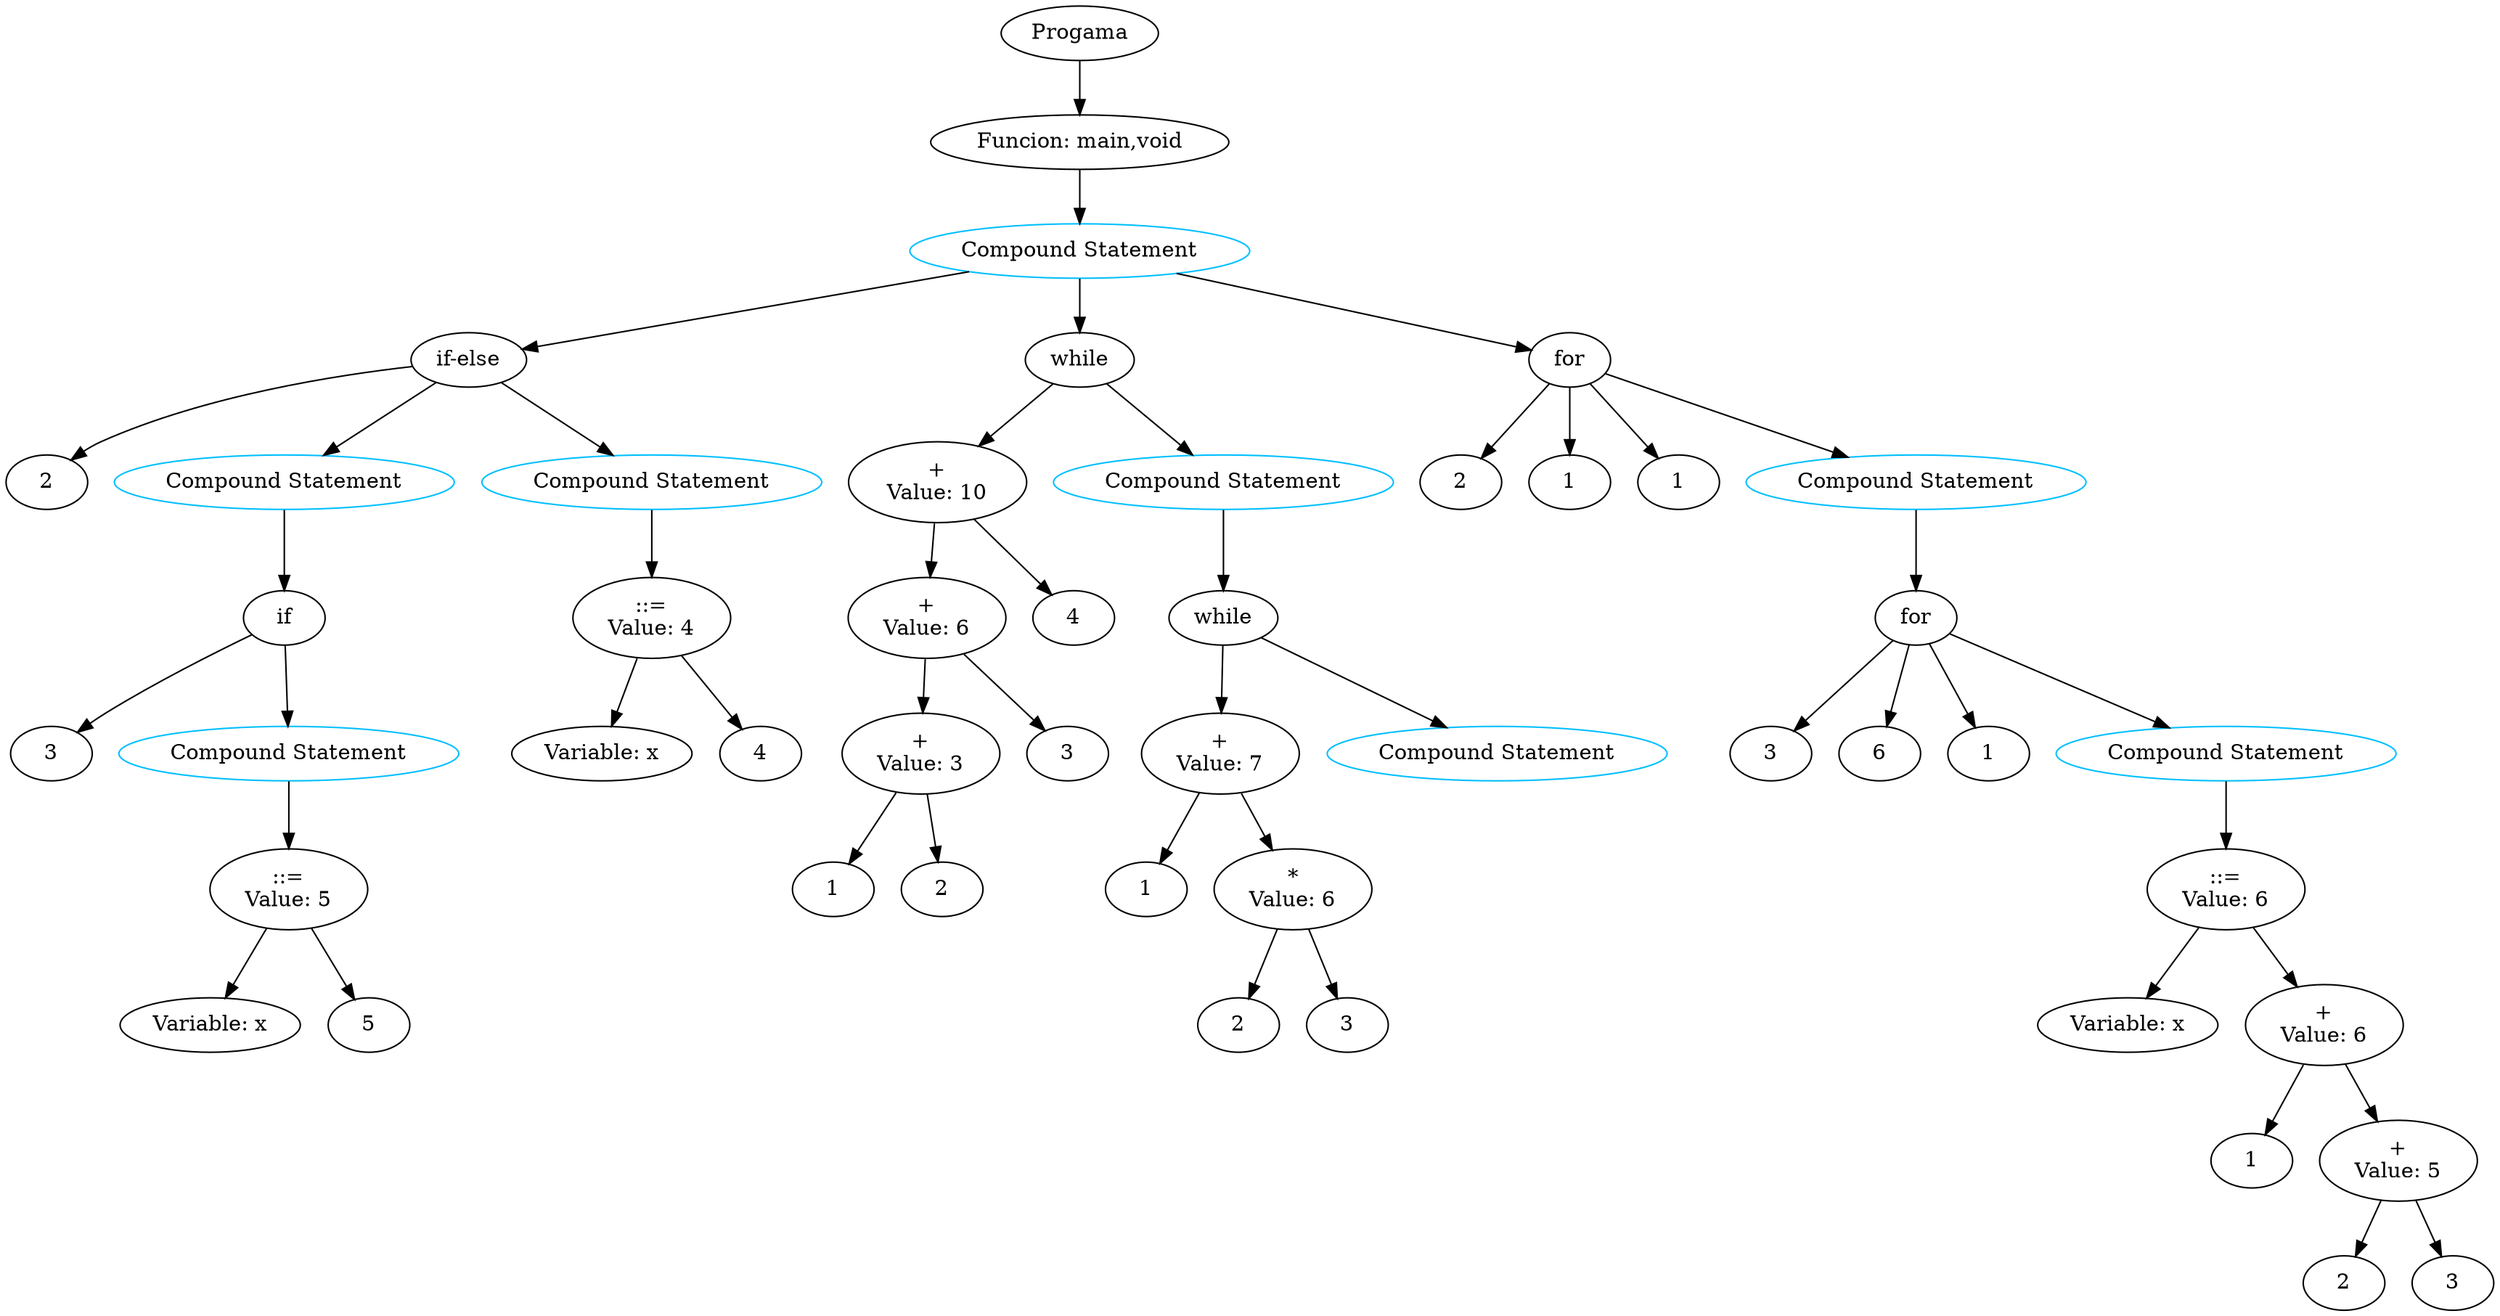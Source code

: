 digraph G { 
"nodo0"[label="Progama"]; 
"nodo1"[label="Funcion: main,void"]; 
"nodo0"->"nodo1"; 
"nodo2"[label="Compound Statement", color=deepskyblue]; 
"nodo1"->"nodo2"; 
"nodo3"[label="if-else"]; 
"nodo2"->"nodo3"; 
"nodo4"[label="2"]; 
"nodo3"->"nodo4"; 
"nodo5"[label="Compound Statement", color=deepskyblue]; 
"nodo3"->"nodo5"; 
"nodo6"[label="if"]; 
"nodo5"->"nodo6"; 
"nodo7"[label="3"]; 
"nodo6"->"nodo7"; 
"nodo8"[label="Compound Statement", color=deepskyblue]; 
"nodo6"->"nodo8"; 
"nodo9"[label="::=
Value: 5"]; 
"nodo8"->"nodo9"; 
"nodo10"[label="Variable: x"]; 
"nodo9"->"nodo10"; 
"nodo11"[label="5"]; 
"nodo9"->"nodo11"; 
"nodo12"[label="Compound Statement", color=deepskyblue]; 
"nodo3"->"nodo12"; 
"nodo13"[label="::=
Value: 4"]; 
"nodo12"->"nodo13"; 
"nodo14"[label="Variable: x"]; 
"nodo13"->"nodo14"; 
"nodo15"[label="4"]; 
"nodo13"->"nodo15"; 
"nodo16"[label="while"]; 
"nodo2"->"nodo16"; 
"nodo17"[label="+
Value: 10"]; 
"nodo16"->"nodo17"; 
"nodo18"[label="+
Value: 6"]; 
"nodo17"->"nodo18"; 
"nodo19"[label="+
Value: 3"]; 
"nodo18"->"nodo19"; 
"nodo20"[label="1"]; 
"nodo19"->"nodo20"; 
"nodo21"[label="2"]; 
"nodo19"->"nodo21"; 
"nodo22"[label="3"]; 
"nodo18"->"nodo22"; 
"nodo23"[label="4"]; 
"nodo17"->"nodo23"; 
"nodo24"[label="Compound Statement", color=deepskyblue]; 
"nodo16"->"nodo24"; 
"nodo25"[label="while"]; 
"nodo24"->"nodo25"; 
"nodo26"[label="+
Value: 7"]; 
"nodo25"->"nodo26"; 
"nodo27"[label="1"]; 
"nodo26"->"nodo27"; 
"nodo28"[label="*
Value: 6"]; 
"nodo26"->"nodo28"; 
"nodo29"[label="2"]; 
"nodo28"->"nodo29"; 
"nodo30"[label="3"]; 
"nodo28"->"nodo30"; 
"nodo31"[label="Compound Statement", color=deepskyblue]; 
"nodo25"->"nodo31"; 
"nodo32"[label="for"]; 
"nodo2"->"nodo32"; 
"nodo33"[label="2"]; 
"nodo32"->"nodo33"; 
"nodo34"[label="1"]; 
"nodo32"->"nodo34"; 
"nodo35"[label="1"]; 
"nodo32"->"nodo35"; 
"nodo36"[label="Compound Statement", color=deepskyblue]; 
"nodo32"->"nodo36"; 
"nodo37"[label="for"]; 
"nodo36"->"nodo37"; 
"nodo38"[label="3"]; 
"nodo37"->"nodo38"; 
"nodo39"[label="6"]; 
"nodo37"->"nodo39"; 
"nodo40"[label="1"]; 
"nodo37"->"nodo40"; 
"nodo41"[label="Compound Statement", color=deepskyblue]; 
"nodo37"->"nodo41"; 
"nodo42"[label="::=
Value: 6"]; 
"nodo41"->"nodo42"; 
"nodo43"[label="Variable: x"]; 
"nodo42"->"nodo43"; 
"nodo44"[label="+
Value: 6"]; 
"nodo42"->"nodo44"; 
"nodo45"[label="1"]; 
"nodo44"->"nodo45"; 
"nodo46"[label="+
Value: 5"]; 
"nodo44"->"nodo46"; 
"nodo47"[label="2"]; 
"nodo46"->"nodo47"; 
"nodo48"[label="3"]; 
"nodo46"->"nodo48"; 
}